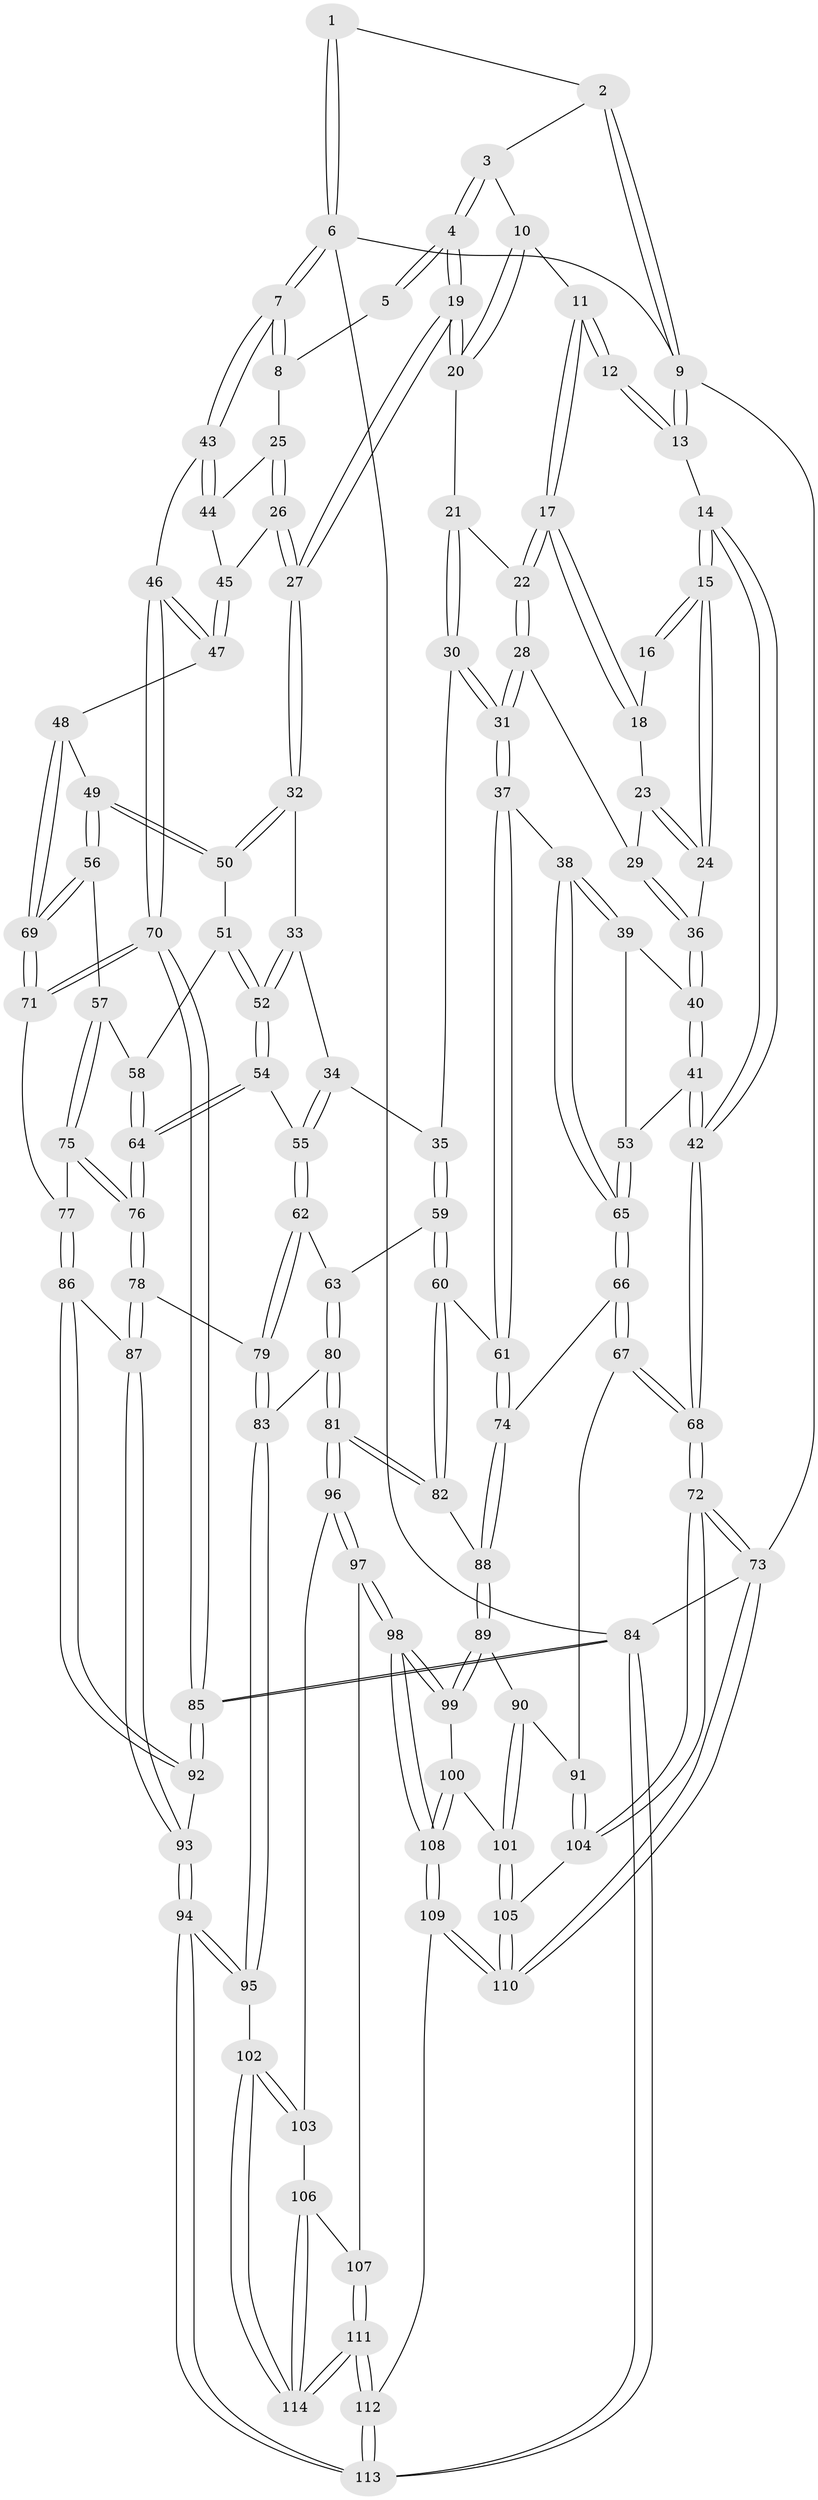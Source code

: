// coarse degree distribution, {4: 0.11594202898550725, 3: 0.6811594202898551, 2: 0.13043478260869565, 5: 0.043478260869565216, 6: 0.028985507246376812}
// Generated by graph-tools (version 1.1) at 2025/54/03/04/25 22:54:38]
// undirected, 114 vertices, 282 edges
graph export_dot {
  node [color=gray90,style=filled];
  1 [pos="+0.7552092662392993+0"];
  2 [pos="+0.25127438121136664+0"];
  3 [pos="+0.2597221923890625+0"];
  4 [pos="+0.633144698457713+0.15869457494106703"];
  5 [pos="+0.7153853033865607+0"];
  6 [pos="+1+0"];
  7 [pos="+1+0"];
  8 [pos="+0.883165460959197+0.17106491017293723"];
  9 [pos="+0+0"];
  10 [pos="+0.24759561309144204+0"];
  11 [pos="+0.2359209193676997+0.00719797328500856"];
  12 [pos="+0.11359536270401166+0.10166105839085016"];
  13 [pos="+0+0.10484436389517109"];
  14 [pos="+0+0.27823938774163337"];
  15 [pos="+0+0.27811268940432693"];
  16 [pos="+0.09612876261246475+0.14218997020536484"];
  17 [pos="+0.19871589498624387+0.22362108461392916"];
  18 [pos="+0.11175508719726909+0.23130780524368902"];
  19 [pos="+0.6337593833621156+0.17253472494346966"];
  20 [pos="+0.38906728773410354+0.22271703581391394"];
  21 [pos="+0.3803469680236044+0.2459638163603793"];
  22 [pos="+0.2172921241353098+0.28394729851858247"];
  23 [pos="+0.10406855878585938+0.24202217031492743"];
  24 [pos="+0+0.28938383660528055"];
  25 [pos="+0.8040931570614062+0.2676556803433295"];
  26 [pos="+0.775130925618801+0.28633043117613655"];
  27 [pos="+0.7137578106314655+0.2994839338876848"];
  28 [pos="+0.20007717369214362+0.3241939151387564"];
  29 [pos="+0.16040136487736775+0.32521633494952107"];
  30 [pos="+0.39388955497218786+0.41154835180293065"];
  31 [pos="+0.27439084912745987+0.4666101618864833"];
  32 [pos="+0.7131840070099993+0.30114208393279274"];
  33 [pos="+0.638177229675955+0.3596949672835358"];
  34 [pos="+0.4866741241201908+0.4269075312238485"];
  35 [pos="+0.4421269237365028+0.4290176908354413"];
  36 [pos="+0.08196644076037407+0.35560485693564353"];
  37 [pos="+0.26246335654148634+0.4851424060979644"];
  38 [pos="+0.2142006092324056+0.4849935507142037"];
  39 [pos="+0.12335661587690093+0.46968689388900065"];
  40 [pos="+0.08948699545684055+0.430480056773277"];
  41 [pos="+0+0.46581792214966455"];
  42 [pos="+0+0.45411053938286833"];
  43 [pos="+1+0.28290734695453656"];
  44 [pos="+1+0.2806790773741023"];
  45 [pos="+0.8887057223782772+0.35990619995819756"];
  46 [pos="+1+0.4585174832840929"];
  47 [pos="+1+0.4561283862932567"];
  48 [pos="+0.8894549959441543+0.5322387900952511"];
  49 [pos="+0.8467542179616481+0.5189799072697828"];
  50 [pos="+0.7385716636318105+0.3780492264992881"];
  51 [pos="+0.7175146893662111+0.48914408209031945"];
  52 [pos="+0.609739112278381+0.5602863291966554"];
  53 [pos="+0.07102315336283431+0.5281622322052"];
  54 [pos="+0.6075502651429626+0.5688550553935607"];
  55 [pos="+0.5594133768466365+0.5789899904388973"];
  56 [pos="+0.7894830562919944+0.5904234042110265"];
  57 [pos="+0.7865796305897302+0.5930016794185943"];
  58 [pos="+0.7144281607740854+0.5212236284191138"];
  59 [pos="+0.4460153267168852+0.586149251945078"];
  60 [pos="+0.34990168926390525+0.6431878705030194"];
  61 [pos="+0.26873439075689126+0.5495422229937696"];
  62 [pos="+0.548625932780765+0.5926243606254513"];
  63 [pos="+0.4877631910318132+0.6054100083183956"];
  64 [pos="+0.6719032726229112+0.6072070950620346"];
  65 [pos="+0.057006280194044814+0.6366387818093119"];
  66 [pos="+0.05401737809934725+0.6462142317628804"];
  67 [pos="+0+0.6961929301660158"];
  68 [pos="+0+0.695208906250157"];
  69 [pos="+0.9197452692415938+0.6541144834663759"];
  70 [pos="+1+0.9008154740538024"];
  71 [pos="+0.9248620909367672+0.6684528315608768"];
  72 [pos="+0+1"];
  73 [pos="+0+1"];
  74 [pos="+0.1588949401015912+0.6705683484719066"];
  75 [pos="+0.7550403863558651+0.6516892905553173"];
  76 [pos="+0.6997717904813833+0.6655646495316024"];
  77 [pos="+0.8010004479865495+0.6750776938839899"];
  78 [pos="+0.6870136583247042+0.6882104440373085"];
  79 [pos="+0.5725062642894558+0.6992619464567937"];
  80 [pos="+0.4754525401220221+0.7638718538935666"];
  81 [pos="+0.4217435556521922+0.7718732716432799"];
  82 [pos="+0.3589151919713556+0.7103395447946269"];
  83 [pos="+0.498934713581758+0.7671399422994171"];
  84 [pos="+1+1"];
  85 [pos="+1+0.9473586650527419"];
  86 [pos="+0.8123495083896798+0.760235552578761"];
  87 [pos="+0.6938057495516871+0.7323094704333696"];
  88 [pos="+0.20590537753951305+0.7630171083152125"];
  89 [pos="+0.202272936941503+0.7758930403565274"];
  90 [pos="+0.1564744988973238+0.795632686005802"];
  91 [pos="+0.07998543167726416+0.8189044772476687"];
  92 [pos="+0.8544559934580122+0.8259810802182012"];
  93 [pos="+0.6855112190363155+0.8413954532584179"];
  94 [pos="+0.6557289969829282+0.8768155871321158"];
  95 [pos="+0.601993719527676+0.8735155458581182"];
  96 [pos="+0.4197044132217037+0.776741740602536"];
  97 [pos="+0.34396791230298873+0.8646983091047029"];
  98 [pos="+0.29677778389954523+0.8846569241072365"];
  99 [pos="+0.21711886472788802+0.8108968769979875"];
  100 [pos="+0.1768425357864529+0.8973762386212213"];
  101 [pos="+0.14378674391971819+0.8954776397617253"];
  102 [pos="+0.5755827583682889+0.9014717523842143"];
  103 [pos="+0.4497589296289333+0.896523290312699"];
  104 [pos="+0.07687409012903637+0.8902962233563742"];
  105 [pos="+0.0923134377570883+0.9044599242446095"];
  106 [pos="+0.44210854965116625+0.9400963020455199"];
  107 [pos="+0.3595131944122126+0.8865723986292398"];
  108 [pos="+0.24839623709461295+1"];
  109 [pos="+0.23412252874054115+1"];
  110 [pos="+0.20087570317485032+1"];
  111 [pos="+0.44182861896224584+1"];
  112 [pos="+0.4218087977937107+1"];
  113 [pos="+0.9135926382676642+1"];
  114 [pos="+0.4627637872329683+1"];
  1 -- 2;
  1 -- 6;
  1 -- 6;
  2 -- 3;
  2 -- 9;
  2 -- 9;
  3 -- 4;
  3 -- 4;
  3 -- 10;
  4 -- 5;
  4 -- 5;
  4 -- 19;
  4 -- 19;
  5 -- 8;
  6 -- 7;
  6 -- 7;
  6 -- 9;
  6 -- 84;
  7 -- 8;
  7 -- 8;
  7 -- 43;
  7 -- 43;
  8 -- 25;
  9 -- 13;
  9 -- 13;
  9 -- 73;
  10 -- 11;
  10 -- 20;
  10 -- 20;
  11 -- 12;
  11 -- 12;
  11 -- 17;
  11 -- 17;
  12 -- 13;
  12 -- 13;
  13 -- 14;
  14 -- 15;
  14 -- 15;
  14 -- 42;
  14 -- 42;
  15 -- 16;
  15 -- 16;
  15 -- 24;
  15 -- 24;
  16 -- 18;
  17 -- 18;
  17 -- 18;
  17 -- 22;
  17 -- 22;
  18 -- 23;
  19 -- 20;
  19 -- 20;
  19 -- 27;
  19 -- 27;
  20 -- 21;
  21 -- 22;
  21 -- 30;
  21 -- 30;
  22 -- 28;
  22 -- 28;
  23 -- 24;
  23 -- 24;
  23 -- 29;
  24 -- 36;
  25 -- 26;
  25 -- 26;
  25 -- 44;
  26 -- 27;
  26 -- 27;
  26 -- 45;
  27 -- 32;
  27 -- 32;
  28 -- 29;
  28 -- 31;
  28 -- 31;
  29 -- 36;
  29 -- 36;
  30 -- 31;
  30 -- 31;
  30 -- 35;
  31 -- 37;
  31 -- 37;
  32 -- 33;
  32 -- 50;
  32 -- 50;
  33 -- 34;
  33 -- 52;
  33 -- 52;
  34 -- 35;
  34 -- 55;
  34 -- 55;
  35 -- 59;
  35 -- 59;
  36 -- 40;
  36 -- 40;
  37 -- 38;
  37 -- 61;
  37 -- 61;
  38 -- 39;
  38 -- 39;
  38 -- 65;
  38 -- 65;
  39 -- 40;
  39 -- 53;
  40 -- 41;
  40 -- 41;
  41 -- 42;
  41 -- 42;
  41 -- 53;
  42 -- 68;
  42 -- 68;
  43 -- 44;
  43 -- 44;
  43 -- 46;
  44 -- 45;
  45 -- 47;
  45 -- 47;
  46 -- 47;
  46 -- 47;
  46 -- 70;
  46 -- 70;
  47 -- 48;
  48 -- 49;
  48 -- 69;
  48 -- 69;
  49 -- 50;
  49 -- 50;
  49 -- 56;
  49 -- 56;
  50 -- 51;
  51 -- 52;
  51 -- 52;
  51 -- 58;
  52 -- 54;
  52 -- 54;
  53 -- 65;
  53 -- 65;
  54 -- 55;
  54 -- 64;
  54 -- 64;
  55 -- 62;
  55 -- 62;
  56 -- 57;
  56 -- 69;
  56 -- 69;
  57 -- 58;
  57 -- 75;
  57 -- 75;
  58 -- 64;
  58 -- 64;
  59 -- 60;
  59 -- 60;
  59 -- 63;
  60 -- 61;
  60 -- 82;
  60 -- 82;
  61 -- 74;
  61 -- 74;
  62 -- 63;
  62 -- 79;
  62 -- 79;
  63 -- 80;
  63 -- 80;
  64 -- 76;
  64 -- 76;
  65 -- 66;
  65 -- 66;
  66 -- 67;
  66 -- 67;
  66 -- 74;
  67 -- 68;
  67 -- 68;
  67 -- 91;
  68 -- 72;
  68 -- 72;
  69 -- 71;
  69 -- 71;
  70 -- 71;
  70 -- 71;
  70 -- 85;
  70 -- 85;
  71 -- 77;
  72 -- 73;
  72 -- 73;
  72 -- 104;
  72 -- 104;
  73 -- 110;
  73 -- 110;
  73 -- 84;
  74 -- 88;
  74 -- 88;
  75 -- 76;
  75 -- 76;
  75 -- 77;
  76 -- 78;
  76 -- 78;
  77 -- 86;
  77 -- 86;
  78 -- 79;
  78 -- 87;
  78 -- 87;
  79 -- 83;
  79 -- 83;
  80 -- 81;
  80 -- 81;
  80 -- 83;
  81 -- 82;
  81 -- 82;
  81 -- 96;
  81 -- 96;
  82 -- 88;
  83 -- 95;
  83 -- 95;
  84 -- 85;
  84 -- 85;
  84 -- 113;
  84 -- 113;
  85 -- 92;
  85 -- 92;
  86 -- 87;
  86 -- 92;
  86 -- 92;
  87 -- 93;
  87 -- 93;
  88 -- 89;
  88 -- 89;
  89 -- 90;
  89 -- 99;
  89 -- 99;
  90 -- 91;
  90 -- 101;
  90 -- 101;
  91 -- 104;
  91 -- 104;
  92 -- 93;
  93 -- 94;
  93 -- 94;
  94 -- 95;
  94 -- 95;
  94 -- 113;
  94 -- 113;
  95 -- 102;
  96 -- 97;
  96 -- 97;
  96 -- 103;
  97 -- 98;
  97 -- 98;
  97 -- 107;
  98 -- 99;
  98 -- 99;
  98 -- 108;
  98 -- 108;
  99 -- 100;
  100 -- 101;
  100 -- 108;
  100 -- 108;
  101 -- 105;
  101 -- 105;
  102 -- 103;
  102 -- 103;
  102 -- 114;
  102 -- 114;
  103 -- 106;
  104 -- 105;
  105 -- 110;
  105 -- 110;
  106 -- 107;
  106 -- 114;
  106 -- 114;
  107 -- 111;
  107 -- 111;
  108 -- 109;
  108 -- 109;
  109 -- 110;
  109 -- 110;
  109 -- 112;
  111 -- 112;
  111 -- 112;
  111 -- 114;
  111 -- 114;
  112 -- 113;
  112 -- 113;
}
